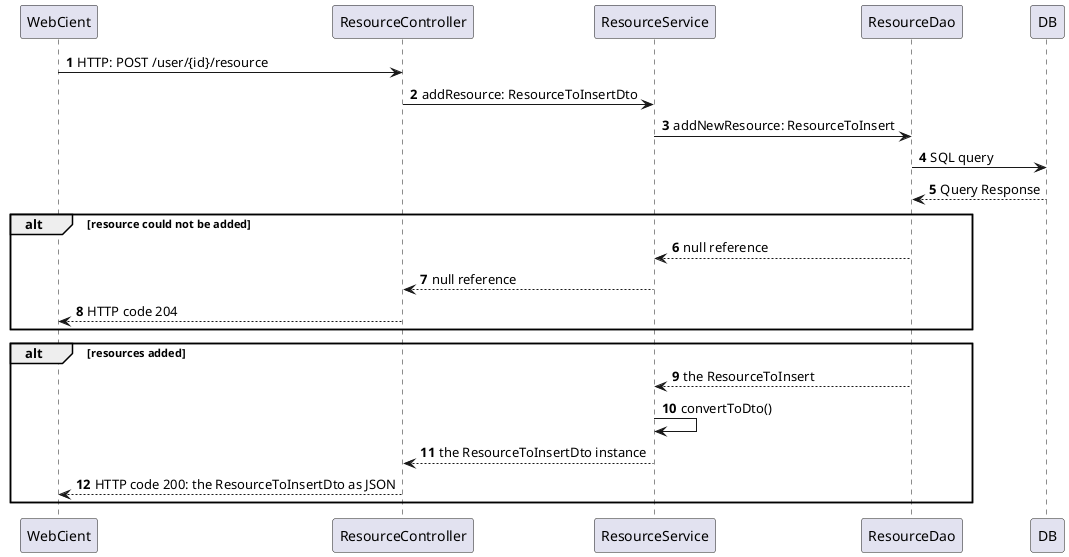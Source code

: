 @startuml

autonumber

WebCient -> ResourceController: HTTP: POST /user/{id}/resource
ResourceController -> ResourceService: addResource: ResourceToInsertDto
ResourceService ->ResourceDao: addNewResource: ResourceToInsert
ResourceDao -> DB: SQL query

DB--> ResourceDao: Query Response

alt resource could not be added
    
    ResourceDao --> ResourceService: null reference
    ResourceService --> ResourceController: null reference 
    ResourceController --> WebCient: HTTP code 204
end

alt resources added
    ResourceDao --> ResourceService: the ResourceToInsert
    ResourceService -> ResourceService: convertToDto()
    ResourceService --> ResourceController: the ResourceToInsertDto instance 
    ResourceController --> WebCient: HTTP code 200: the ResourceToInsertDto as JSON 
end

@enduml